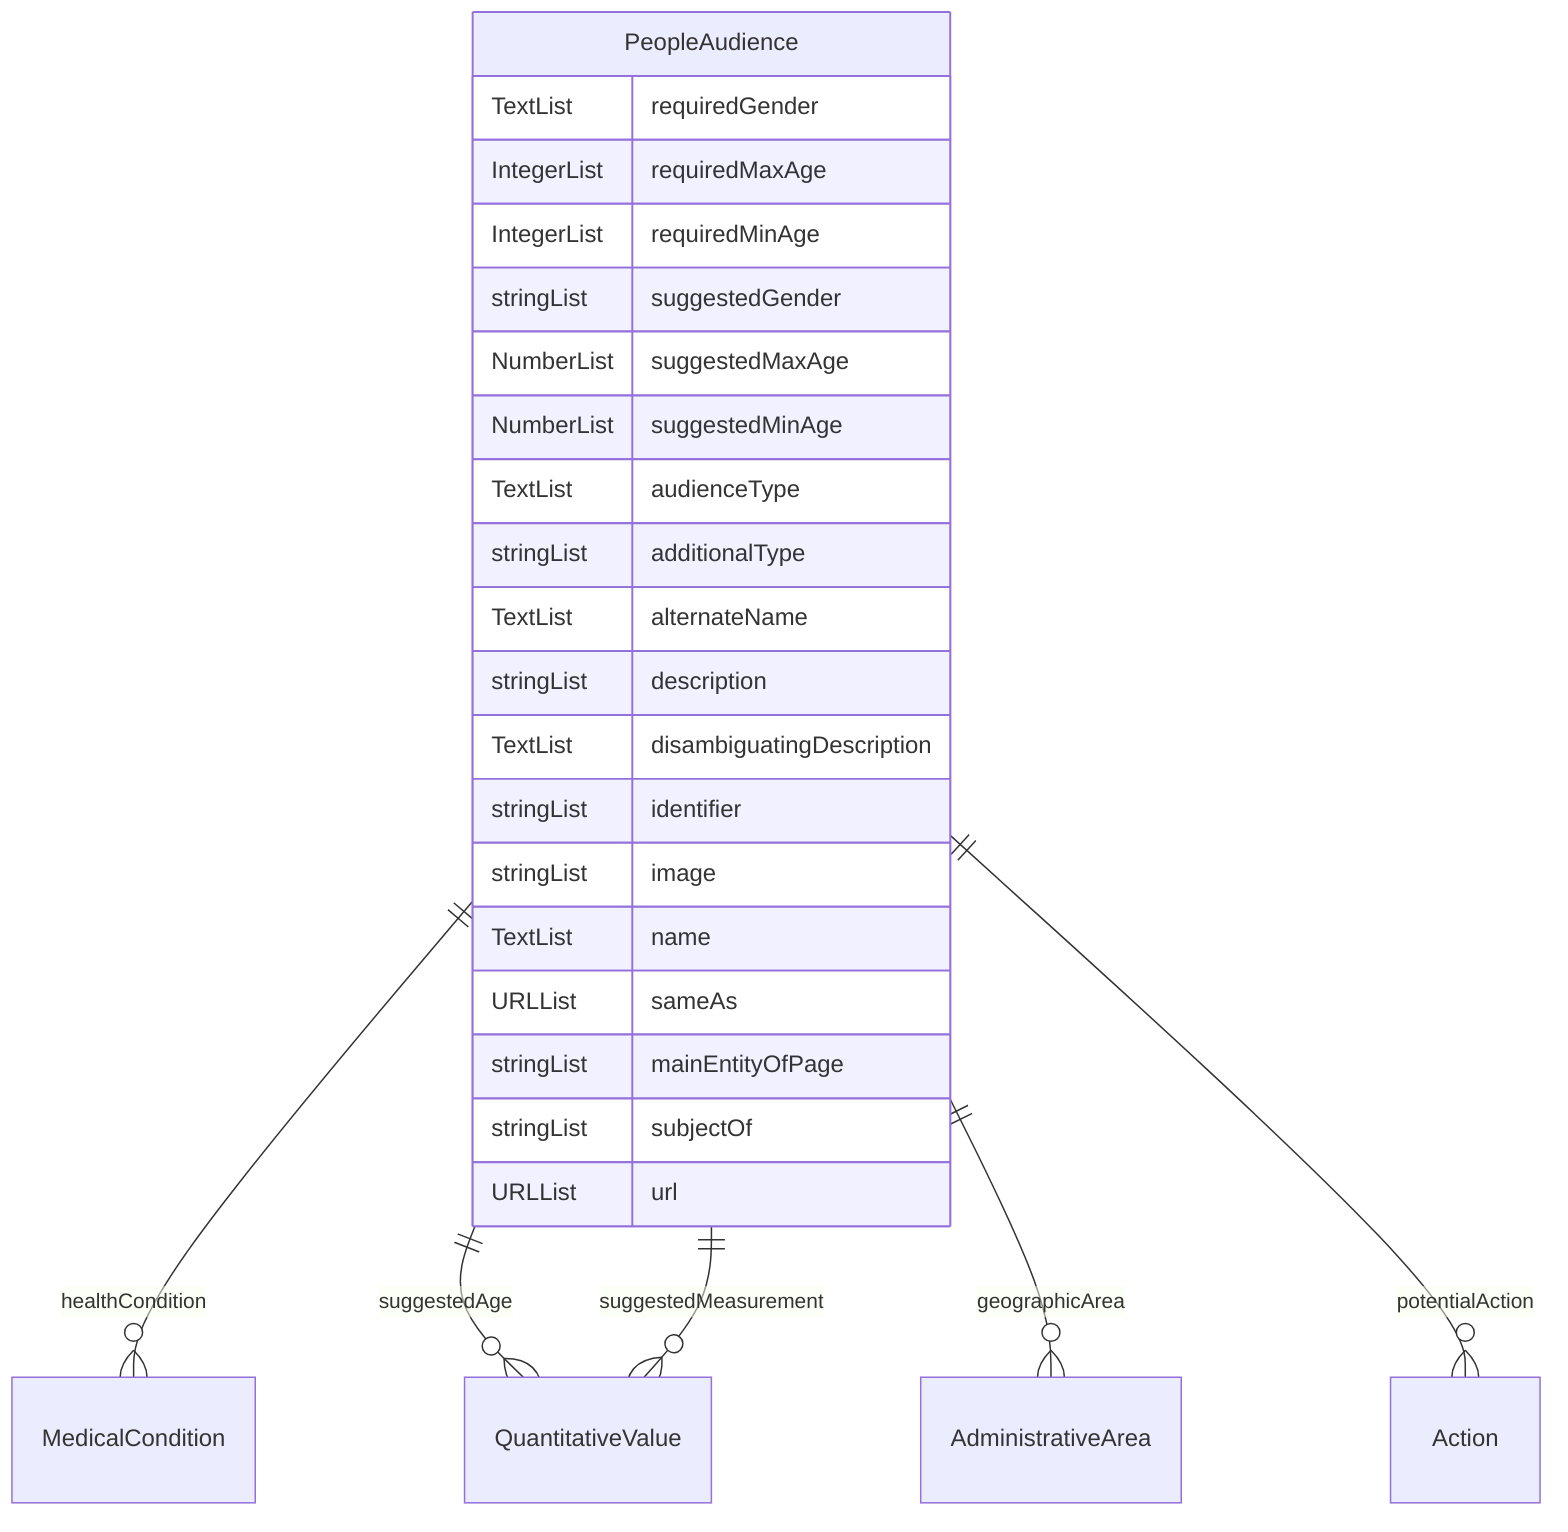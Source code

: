 erDiagram
PeopleAudience {
    TextList requiredGender  
    IntegerList requiredMaxAge  
    IntegerList requiredMinAge  
    stringList suggestedGender  
    NumberList suggestedMaxAge  
    NumberList suggestedMinAge  
    TextList audienceType  
    stringList additionalType  
    TextList alternateName  
    stringList description  
    TextList disambiguatingDescription  
    stringList identifier  
    stringList image  
    TextList name  
    URLList sameAs  
    stringList mainEntityOfPage  
    stringList subjectOf  
    URLList url  
}

PeopleAudience ||--}o MedicalCondition : "healthCondition"
PeopleAudience ||--}o QuantitativeValue : "suggestedAge"
PeopleAudience ||--}o QuantitativeValue : "suggestedMeasurement"
PeopleAudience ||--}o AdministrativeArea : "geographicArea"
PeopleAudience ||--}o Action : "potentialAction"